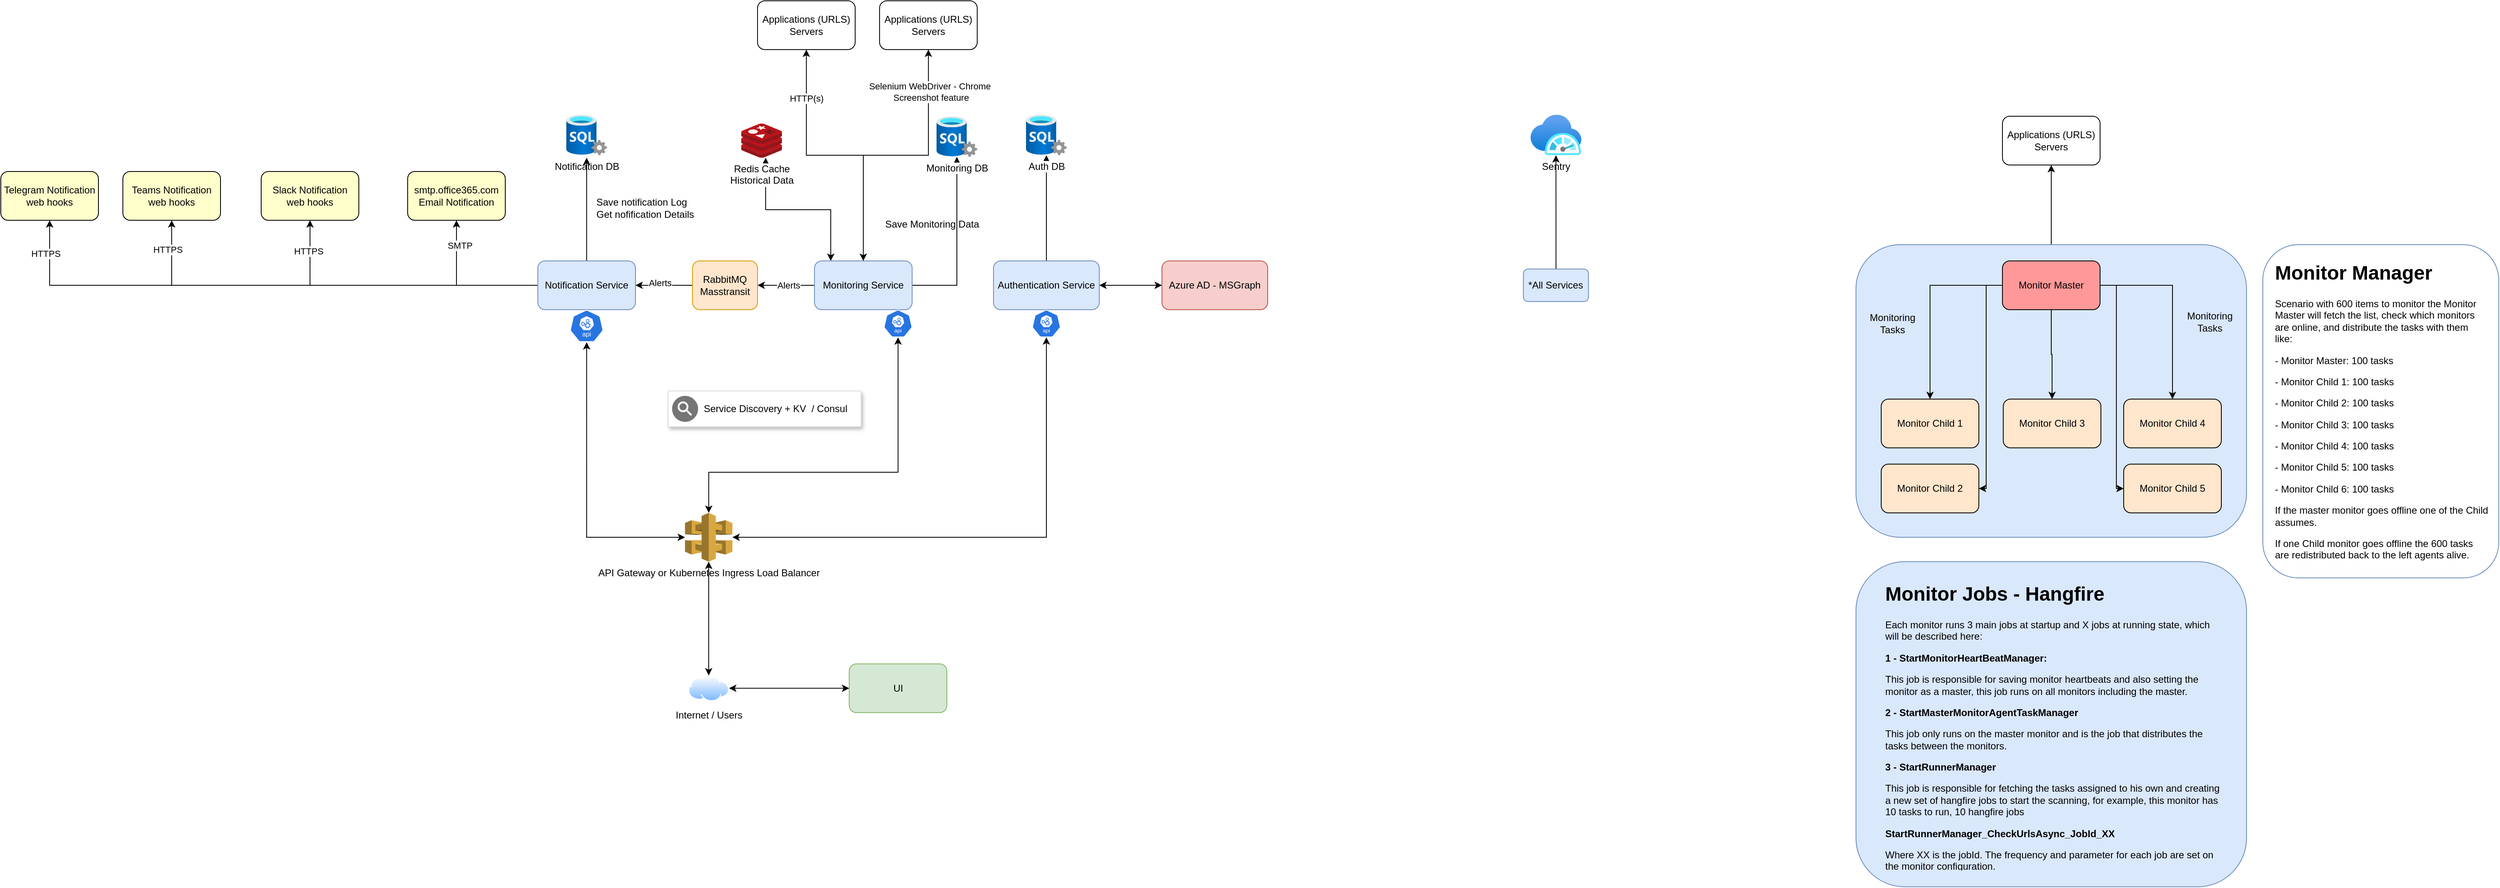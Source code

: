 <mxfile version="23.1.4" type="github">
  <diagram name="Página-1" id="EC5-yDx1gmlKd79TGFPl">
    <mxGraphModel dx="2261" dy="2084" grid="1" gridSize="10" guides="1" tooltips="1" connect="1" arrows="1" fold="1" page="1" pageScale="1" pageWidth="827" pageHeight="1169" math="0" shadow="0">
      <root>
        <mxCell id="0" />
        <mxCell id="1" parent="0" />
        <mxCell id="1MhiarmOQ1BAu21N2S9K-9" value="S" style="edgeStyle=orthogonalEdgeStyle;rounded=0;orthogonalLoop=1;jettySize=auto;html=1;entryX=1;entryY=0.5;entryDx=0;entryDy=0;" parent="1" source="1MhiarmOQ1BAu21N2S9K-2" target="1MhiarmOQ1BAu21N2S9K-8" edge="1">
          <mxGeometry relative="1" as="geometry" />
        </mxCell>
        <mxCell id="1MhiarmOQ1BAu21N2S9K-11" value="Alerts" style="edgeLabel;html=1;align=center;verticalAlign=middle;resizable=0;points=[];" parent="1MhiarmOQ1BAu21N2S9K-9" vertex="1" connectable="0">
          <mxGeometry x="-0.086" relative="1" as="geometry">
            <mxPoint as="offset" />
          </mxGeometry>
        </mxCell>
        <mxCell id="URw1oCdvZ4ZULjiAWeCE-17" style="edgeStyle=orthogonalEdgeStyle;rounded=0;orthogonalLoop=1;jettySize=auto;html=1;entryX=0.5;entryY=1;entryDx=0;entryDy=0;" parent="1" source="1MhiarmOQ1BAu21N2S9K-2" target="URw1oCdvZ4ZULjiAWeCE-16" edge="1">
          <mxGeometry relative="1" as="geometry" />
        </mxCell>
        <mxCell id="vqQ0VsHs9EydCFRSuEvc-1" value="HTTP(s)" style="edgeLabel;html=1;align=center;verticalAlign=middle;resizable=0;points=[];" vertex="1" connectable="0" parent="URw1oCdvZ4ZULjiAWeCE-17">
          <mxGeometry x="0.269" y="1" relative="1" as="geometry">
            <mxPoint x="1" y="-61" as="offset" />
          </mxGeometry>
        </mxCell>
        <mxCell id="URw1oCdvZ4ZULjiAWeCE-18" style="edgeStyle=orthogonalEdgeStyle;rounded=0;orthogonalLoop=1;jettySize=auto;html=1;" parent="1" source="1MhiarmOQ1BAu21N2S9K-2" target="1MhiarmOQ1BAu21N2S9K-5" edge="1">
          <mxGeometry relative="1" as="geometry" />
        </mxCell>
        <mxCell id="I3jezIKi--hEiTG_am1P-2" style="edgeStyle=orthogonalEdgeStyle;rounded=0;orthogonalLoop=1;jettySize=auto;html=1;startArrow=classic;startFill=1;" parent="1" source="1MhiarmOQ1BAu21N2S9K-2" target="I3jezIKi--hEiTG_am1P-1" edge="1">
          <mxGeometry relative="1" as="geometry">
            <Array as="points">
              <mxPoint x="420" y="167" />
              <mxPoint x="340" y="167" />
            </Array>
          </mxGeometry>
        </mxCell>
        <mxCell id="vqQ0VsHs9EydCFRSuEvc-3" style="edgeStyle=orthogonalEdgeStyle;rounded=0;orthogonalLoop=1;jettySize=auto;html=1;entryX=0.5;entryY=1;entryDx=0;entryDy=0;startArrow=classic;startFill=1;" edge="1" parent="1" source="1MhiarmOQ1BAu21N2S9K-2" target="vqQ0VsHs9EydCFRSuEvc-2">
          <mxGeometry relative="1" as="geometry" />
        </mxCell>
        <mxCell id="vqQ0VsHs9EydCFRSuEvc-4" value="Selenium WebDriver - Chrome&amp;nbsp;&lt;br&gt;Screenshot feature" style="edgeLabel;html=1;align=center;verticalAlign=middle;resizable=0;points=[];" vertex="1" connectable="0" parent="vqQ0VsHs9EydCFRSuEvc-3">
          <mxGeometry x="0.694" y="-3" relative="1" as="geometry">
            <mxPoint as="offset" />
          </mxGeometry>
        </mxCell>
        <mxCell id="1MhiarmOQ1BAu21N2S9K-2" value="Monitoring Service" style="rounded=1;whiteSpace=wrap;html=1;fillColor=#dae8fc;strokeColor=#6c8ebf;" parent="1" vertex="1">
          <mxGeometry x="400" y="230" width="120" height="60" as="geometry" />
        </mxCell>
        <mxCell id="1MhiarmOQ1BAu21N2S9K-3" value="UI" style="rounded=1;whiteSpace=wrap;html=1;fillColor=#d5e8d4;strokeColor=#82b366;" parent="1" vertex="1">
          <mxGeometry x="442.71" y="725.75" width="120" height="60" as="geometry" />
        </mxCell>
        <mxCell id="1MhiarmOQ1BAu21N2S9K-4" value="Notification DB" style="image;aspect=fixed;html=1;points=[];align=center;fontSize=12;image=img/lib/azure2/databases/SQL_Server.svg;" parent="1" vertex="1">
          <mxGeometry x="95" y="50" width="50" height="50" as="geometry" />
        </mxCell>
        <mxCell id="1MhiarmOQ1BAu21N2S9K-5" value="Monitoring DB" style="image;aspect=fixed;html=1;points=[];align=center;fontSize=12;image=img/lib/azure2/databases/SQL_Server.svg;" parent="1" vertex="1">
          <mxGeometry x="550" y="52" width="50" height="50" as="geometry" />
        </mxCell>
        <mxCell id="1MhiarmOQ1BAu21N2S9K-7" style="edgeStyle=orthogonalEdgeStyle;rounded=0;orthogonalLoop=1;jettySize=auto;html=1;entryX=0.5;entryY=1;entryDx=0;entryDy=0;strokeColor=none;startArrow=classic;startFill=1;" parent="1" source="1MhiarmOQ1BAu21N2S9K-6" target="1MhiarmOQ1BAu21N2S9K-3" edge="1">
          <mxGeometry relative="1" as="geometry" />
        </mxCell>
        <mxCell id="1MhiarmOQ1BAu21N2S9K-31" style="edgeStyle=orthogonalEdgeStyle;rounded=0;orthogonalLoop=1;jettySize=auto;html=1;entryX=0;entryY=0.5;entryDx=0;entryDy=0;startArrow=classic;startFill=1;" parent="1" source="1MhiarmOQ1BAu21N2S9K-6" target="1MhiarmOQ1BAu21N2S9K-3" edge="1">
          <mxGeometry relative="1" as="geometry" />
        </mxCell>
        <mxCell id="1MhiarmOQ1BAu21N2S9K-6" value="Internet / Users" style="image;aspect=fixed;perimeter=ellipsePerimeter;html=1;align=center;shadow=0;dashed=0;spacingTop=3;image=img/lib/active_directory/internet_cloud.svg;" parent="1" vertex="1">
          <mxGeometry x="245" y="740" width="50" height="31.5" as="geometry" />
        </mxCell>
        <mxCell id="1MhiarmOQ1BAu21N2S9K-10" style="edgeStyle=orthogonalEdgeStyle;rounded=0;orthogonalLoop=1;jettySize=auto;html=1;entryX=1;entryY=0.5;entryDx=0;entryDy=0;" parent="1" source="1MhiarmOQ1BAu21N2S9K-8" target="1MhiarmOQ1BAu21N2S9K-1" edge="1">
          <mxGeometry relative="1" as="geometry" />
        </mxCell>
        <mxCell id="1MhiarmOQ1BAu21N2S9K-12" value="Alerts" style="edgeLabel;html=1;align=center;verticalAlign=middle;resizable=0;points=[];" parent="1MhiarmOQ1BAu21N2S9K-10" vertex="1" connectable="0">
          <mxGeometry x="0.143" y="-3" relative="1" as="geometry">
            <mxPoint as="offset" />
          </mxGeometry>
        </mxCell>
        <mxCell id="1MhiarmOQ1BAu21N2S9K-8" value="RabbitMQ&lt;br&gt;Masstransit" style="rounded=1;whiteSpace=wrap;html=1;fillColor=#ffe6cc;strokeColor=#d79b00;" parent="1" vertex="1">
          <mxGeometry x="250" y="230" width="80" height="60" as="geometry" />
        </mxCell>
        <mxCell id="1MhiarmOQ1BAu21N2S9K-13" style="edgeStyle=orthogonalEdgeStyle;rounded=0;orthogonalLoop=1;jettySize=auto;html=1;entryX=0.5;entryY=1.06;entryDx=0;entryDy=0;entryPerimeter=0;" parent="1" source="1MhiarmOQ1BAu21N2S9K-1" target="1MhiarmOQ1BAu21N2S9K-4" edge="1">
          <mxGeometry relative="1" as="geometry" />
        </mxCell>
        <mxCell id="1MhiarmOQ1BAu21N2S9K-14" value="Save notification Log&lt;br&gt;Get nofification Details" style="text;html=1;strokeColor=none;fillColor=none;align=left;verticalAlign=middle;whiteSpace=wrap;rounded=0;" parent="1" vertex="1">
          <mxGeometry x="130" y="140" width="180" height="50" as="geometry" />
        </mxCell>
        <mxCell id="1MhiarmOQ1BAu21N2S9K-16" value="Save Monitoring Data" style="text;html=1;strokeColor=none;fillColor=none;align=left;verticalAlign=middle;whiteSpace=wrap;rounded=0;" parent="1" vertex="1">
          <mxGeometry x="485" y="160" width="130" height="50" as="geometry" />
        </mxCell>
        <mxCell id="1MhiarmOQ1BAu21N2S9K-18" value="" style="group;container=0;" parent="1" vertex="1" connectable="0">
          <mxGeometry x="60" y="230" width="120" height="110" as="geometry" />
        </mxCell>
        <mxCell id="bWFMUhMA222-z3urMpEF-5" style="edgeStyle=orthogonalEdgeStyle;rounded=0;orthogonalLoop=1;jettySize=auto;html=1;entryX=0.5;entryY=1;entryDx=0;entryDy=0;startArrow=classic;startFill=1;" parent="1" source="bWFMUhMA222-z3urMpEF-7" target="bWFMUhMA222-z3urMpEF-1" edge="1">
          <mxGeometry relative="1" as="geometry" />
        </mxCell>
        <mxCell id="1MhiarmOQ1BAu21N2S9K-22" value="API Gateway or Kubernetes Ingress Load Balancer" style="outlineConnect=0;dashed=0;verticalLabelPosition=bottom;verticalAlign=top;align=center;html=1;shape=mxgraph.aws3.api_gateway;fillColor=#D9A741;gradientColor=none;" parent="1" vertex="1">
          <mxGeometry x="240.88" y="540" width="58.25" height="60" as="geometry" />
        </mxCell>
        <mxCell id="1MhiarmOQ1BAu21N2S9K-23" style="edgeStyle=orthogonalEdgeStyle;rounded=0;orthogonalLoop=1;jettySize=auto;html=1;entryX=0.5;entryY=1;entryDx=0;entryDy=0;entryPerimeter=0;startArrow=classic;startFill=1;" parent="1" source="1MhiarmOQ1BAu21N2S9K-6" target="1MhiarmOQ1BAu21N2S9K-22" edge="1">
          <mxGeometry relative="1" as="geometry" />
        </mxCell>
        <mxCell id="1MhiarmOQ1BAu21N2S9K-24" style="edgeStyle=orthogonalEdgeStyle;rounded=0;orthogonalLoop=1;jettySize=auto;html=1;entryX=0.5;entryY=1;entryDx=0;entryDy=0;entryPerimeter=0;startArrow=classic;startFill=1;" parent="1" source="1MhiarmOQ1BAu21N2S9K-22" target="1MhiarmOQ1BAu21N2S9K-17" edge="1">
          <mxGeometry relative="1" as="geometry" />
        </mxCell>
        <mxCell id="1MhiarmOQ1BAu21N2S9K-28" value="" style="aspect=fixed;sketch=0;html=1;dashed=0;whitespace=wrap;fillColor=#2875E2;strokeColor=#ffffff;points=[[0.005,0.63,0],[0.1,0.2,0],[0.9,0.2,0],[0.5,0,0],[0.995,0.63,0],[0.72,0.99,0],[0.5,1,0],[0.28,0.99,0]];shape=mxgraph.kubernetes.icon2;kubernetesLabel=1;prIcon=api" parent="1" vertex="1">
          <mxGeometry x="485" y="290" width="35.42" height="34" as="geometry" />
        </mxCell>
        <mxCell id="1MhiarmOQ1BAu21N2S9K-29" style="edgeStyle=orthogonalEdgeStyle;rounded=0;orthogonalLoop=1;jettySize=auto;html=1;entryX=0.5;entryY=1;entryDx=0;entryDy=0;entryPerimeter=0;labelBorderColor=none;jumpStyle=arc;startArrow=classic;startFill=1;" parent="1" source="1MhiarmOQ1BAu21N2S9K-22" target="1MhiarmOQ1BAu21N2S9K-28" edge="1">
          <mxGeometry relative="1" as="geometry">
            <Array as="points">
              <mxPoint x="270" y="490" />
              <mxPoint x="503" y="490" />
            </Array>
          </mxGeometry>
        </mxCell>
        <mxCell id="1MhiarmOQ1BAu21N2S9K-32" value="" style="strokeColor=#dddddd;shadow=1;strokeWidth=1;rounded=1;absoluteArcSize=1;arcSize=2;" parent="1" vertex="1">
          <mxGeometry x="220" y="390" width="237.29" height="44" as="geometry" />
        </mxCell>
        <mxCell id="1MhiarmOQ1BAu21N2S9K-33" value="Service Discovery + KV&amp;nbsp; / Consul" style="sketch=0;dashed=0;connectable=0;html=1;fillColor=#757575;strokeColor=none;shape=mxgraph.gcp2.service_discovery;part=1;labelPosition=right;verticalLabelPosition=middle;align=left;verticalAlign=middle;spacingLeft=5;fontSize=12;" parent="1MhiarmOQ1BAu21N2S9K-32" vertex="1">
          <mxGeometry y="0.5" width="32" height="32" relative="1" as="geometry">
            <mxPoint x="5" y="-16" as="offset" />
          </mxGeometry>
        </mxCell>
        <mxCell id="bWFMUhMA222-z3urMpEF-3" style="edgeStyle=orthogonalEdgeStyle;rounded=0;orthogonalLoop=1;jettySize=auto;html=1;" parent="1" source="bWFMUhMA222-z3urMpEF-1" target="bWFMUhMA222-z3urMpEF-2" edge="1">
          <mxGeometry relative="1" as="geometry" />
        </mxCell>
        <mxCell id="bWFMUhMA222-z3urMpEF-9" style="edgeStyle=orthogonalEdgeStyle;rounded=0;orthogonalLoop=1;jettySize=auto;html=1;entryX=0;entryY=0.5;entryDx=0;entryDy=0;endArrow=classic;endFill=1;startArrow=classic;startFill=1;" parent="1" source="bWFMUhMA222-z3urMpEF-1" target="bWFMUhMA222-z3urMpEF-8" edge="1">
          <mxGeometry relative="1" as="geometry" />
        </mxCell>
        <mxCell id="bWFMUhMA222-z3urMpEF-1" value="Authentication Service" style="rounded=1;whiteSpace=wrap;html=1;fillColor=#dae8fc;strokeColor=#6c8ebf;" parent="1" vertex="1">
          <mxGeometry x="620" y="230" width="130" height="60" as="geometry" />
        </mxCell>
        <mxCell id="bWFMUhMA222-z3urMpEF-2" value="Auth DB" style="image;aspect=fixed;html=1;points=[];align=center;fontSize=12;image=img/lib/azure2/databases/SQL_Server.svg;" parent="1" vertex="1">
          <mxGeometry x="660" y="50" width="50" height="50" as="geometry" />
        </mxCell>
        <mxCell id="bWFMUhMA222-z3urMpEF-8" value="Azure AD - MSGraph" style="rounded=1;whiteSpace=wrap;html=1;fillColor=#f8cecc;strokeColor=#b85450;" parent="1" vertex="1">
          <mxGeometry x="827" y="230" width="130" height="60" as="geometry" />
        </mxCell>
        <mxCell id="Ju5GTjr9HhfrLoD8wo_W-2" style="edgeStyle=orthogonalEdgeStyle;rounded=0;orthogonalLoop=1;jettySize=auto;html=1;entryX=0.5;entryY=1;entryDx=0;entryDy=0;" parent="1" source="1MhiarmOQ1BAu21N2S9K-1" target="Ju5GTjr9HhfrLoD8wo_W-1" edge="1">
          <mxGeometry relative="1" as="geometry" />
        </mxCell>
        <mxCell id="URw1oCdvZ4ZULjiAWeCE-10" value="SMTP" style="edgeLabel;html=1;align=center;verticalAlign=middle;resizable=0;points=[];" parent="Ju5GTjr9HhfrLoD8wo_W-2" vertex="1" connectable="0">
          <mxGeometry x="0.657" y="-4" relative="1" as="geometry">
            <mxPoint as="offset" />
          </mxGeometry>
        </mxCell>
        <mxCell id="Ju5GTjr9HhfrLoD8wo_W-4" style="edgeStyle=orthogonalEdgeStyle;rounded=0;orthogonalLoop=1;jettySize=auto;html=1;" parent="1" source="1MhiarmOQ1BAu21N2S9K-1" target="Ju5GTjr9HhfrLoD8wo_W-3" edge="1">
          <mxGeometry relative="1" as="geometry" />
        </mxCell>
        <mxCell id="URw1oCdvZ4ZULjiAWeCE-11" value="HTTPS" style="edgeLabel;html=1;align=center;verticalAlign=middle;resizable=0;points=[];" parent="Ju5GTjr9HhfrLoD8wo_W-4" vertex="1" connectable="0">
          <mxGeometry x="0.789" y="2" relative="1" as="geometry">
            <mxPoint as="offset" />
          </mxGeometry>
        </mxCell>
        <mxCell id="Ju5GTjr9HhfrLoD8wo_W-6" style="edgeStyle=orthogonalEdgeStyle;rounded=0;orthogonalLoop=1;jettySize=auto;html=1;" parent="1" source="1MhiarmOQ1BAu21N2S9K-1" target="Ju5GTjr9HhfrLoD8wo_W-5" edge="1">
          <mxGeometry relative="1" as="geometry" />
        </mxCell>
        <mxCell id="URw1oCdvZ4ZULjiAWeCE-12" value="HTTPS" style="edgeLabel;html=1;align=center;verticalAlign=middle;resizable=0;points=[];" parent="Ju5GTjr9HhfrLoD8wo_W-6" vertex="1" connectable="0">
          <mxGeometry x="0.866" y="5" relative="1" as="geometry">
            <mxPoint as="offset" />
          </mxGeometry>
        </mxCell>
        <mxCell id="Ju5GTjr9HhfrLoD8wo_W-8" style="edgeStyle=orthogonalEdgeStyle;rounded=0;orthogonalLoop=1;jettySize=auto;html=1;entryX=0.5;entryY=1;entryDx=0;entryDy=0;" parent="1" source="1MhiarmOQ1BAu21N2S9K-1" target="Ju5GTjr9HhfrLoD8wo_W-7" edge="1">
          <mxGeometry relative="1" as="geometry" />
        </mxCell>
        <mxCell id="URw1oCdvZ4ZULjiAWeCE-13" value="HTTPS" style="edgeLabel;html=1;align=center;verticalAlign=middle;resizable=0;points=[];" parent="Ju5GTjr9HhfrLoD8wo_W-8" vertex="1" connectable="0">
          <mxGeometry x="0.881" y="5" relative="1" as="geometry">
            <mxPoint as="offset" />
          </mxGeometry>
        </mxCell>
        <mxCell id="1MhiarmOQ1BAu21N2S9K-1" value="Notification Service" style="rounded=1;whiteSpace=wrap;html=1;fillColor=#dae8fc;strokeColor=#6c8ebf;" parent="1" vertex="1">
          <mxGeometry x="60" y="230" width="120" height="60" as="geometry" />
        </mxCell>
        <mxCell id="1MhiarmOQ1BAu21N2S9K-17" value="" style="aspect=fixed;sketch=0;html=1;dashed=0;whitespace=wrap;fillColor=#2875E2;strokeColor=#ffffff;points=[[0.005,0.63,0],[0.1,0.2,0],[0.9,0.2,0],[0.5,0,0],[0.995,0.63,0],[0.72,0.99,0],[0.5,1,0],[0.28,0.99,0]];shape=mxgraph.kubernetes.icon2;kubernetesLabel=1;prIcon=api" parent="1" vertex="1">
          <mxGeometry x="99.17" y="290" width="41.67" height="40" as="geometry" />
        </mxCell>
        <mxCell id="Ju5GTjr9HhfrLoD8wo_W-1" value="smtp.office365.com&lt;br&gt;Email Notification" style="rounded=1;whiteSpace=wrap;html=1;fillColor=#FFFFCC;" parent="1" vertex="1">
          <mxGeometry x="-100" y="120" width="120" height="60" as="geometry" />
        </mxCell>
        <mxCell id="Ju5GTjr9HhfrLoD8wo_W-3" value="Slack Notification&lt;br&gt;web hooks" style="rounded=1;whiteSpace=wrap;html=1;fillColor=#FFFFCC;" parent="1" vertex="1">
          <mxGeometry x="-280" y="120" width="120" height="60" as="geometry" />
        </mxCell>
        <mxCell id="Ju5GTjr9HhfrLoD8wo_W-5" value="Teams Notification&lt;br&gt;web hooks" style="rounded=1;whiteSpace=wrap;html=1;fillColor=#FFFFCC;" parent="1" vertex="1">
          <mxGeometry x="-450" y="120" width="120" height="60" as="geometry" />
        </mxCell>
        <mxCell id="Ju5GTjr9HhfrLoD8wo_W-7" value="Telegram Notification&lt;br&gt;web hooks" style="rounded=1;whiteSpace=wrap;html=1;fillColor=#FFFFCC;" parent="1" vertex="1">
          <mxGeometry x="-600" y="120" width="120" height="60" as="geometry" />
        </mxCell>
        <mxCell id="URw1oCdvZ4ZULjiAWeCE-6" value="Sentry" style="image;aspect=fixed;html=1;points=[];align=center;fontSize=12;image=img/lib/azure2/monitor/SAP_Azure_Monitor.svg;" parent="1" vertex="1">
          <mxGeometry x="1280" y="50" width="62.5" height="50" as="geometry" />
        </mxCell>
        <mxCell id="URw1oCdvZ4ZULjiAWeCE-8" style="edgeStyle=orthogonalEdgeStyle;rounded=0;orthogonalLoop=1;jettySize=auto;html=1;" parent="1" source="URw1oCdvZ4ZULjiAWeCE-7" target="URw1oCdvZ4ZULjiAWeCE-6" edge="1">
          <mxGeometry relative="1" as="geometry" />
        </mxCell>
        <mxCell id="URw1oCdvZ4ZULjiAWeCE-7" value="*All Services" style="rounded=1;whiteSpace=wrap;html=1;fillColor=#dae8fc;strokeColor=#6c8ebf;" parent="1" vertex="1">
          <mxGeometry x="1271.25" y="240" width="80" height="40" as="geometry" />
        </mxCell>
        <mxCell id="URw1oCdvZ4ZULjiAWeCE-9" value="" style="edgeStyle=orthogonalEdgeStyle;rounded=0;orthogonalLoop=1;jettySize=auto;html=1;entryX=0.5;entryY=1;entryDx=0;entryDy=0;startArrow=classic;startFill=1;" parent="1" source="1MhiarmOQ1BAu21N2S9K-22" target="bWFMUhMA222-z3urMpEF-7" edge="1">
          <mxGeometry relative="1" as="geometry">
            <mxPoint x="299" y="570" as="sourcePoint" />
            <mxPoint x="685" y="290" as="targetPoint" />
          </mxGeometry>
        </mxCell>
        <mxCell id="bWFMUhMA222-z3urMpEF-7" value="" style="aspect=fixed;sketch=0;html=1;dashed=0;whitespace=wrap;fillColor=#2875E2;strokeColor=#ffffff;points=[[0.005,0.63,0],[0.1,0.2,0],[0.9,0.2,0],[0.5,0,0],[0.995,0.63,0],[0.72,0.99,0],[0.5,1,0],[0.28,0.99,0]];shape=mxgraph.kubernetes.icon2;kubernetesLabel=1;prIcon=api" parent="1" vertex="1">
          <mxGeometry x="667.29" y="290" width="35.42" height="34" as="geometry" />
        </mxCell>
        <mxCell id="URw1oCdvZ4ZULjiAWeCE-16" value="Applications (URLS)&lt;br&gt;Servers" style="rounded=1;whiteSpace=wrap;html=1;" parent="1" vertex="1">
          <mxGeometry x="330" y="-90" width="120" height="60" as="geometry" />
        </mxCell>
        <mxCell id="URw1oCdvZ4ZULjiAWeCE-36" style="edgeStyle=orthogonalEdgeStyle;rounded=0;orthogonalLoop=1;jettySize=auto;html=1;" parent="1" source="URw1oCdvZ4ZULjiAWeCE-20" target="URw1oCdvZ4ZULjiAWeCE-21" edge="1">
          <mxGeometry relative="1" as="geometry" />
        </mxCell>
        <mxCell id="URw1oCdvZ4ZULjiAWeCE-20" value="" style="rounded=1;whiteSpace=wrap;html=1;fillColor=#dae8fc;strokeColor=#6c8ebf;" parent="1" vertex="1">
          <mxGeometry x="1680" y="210" width="480" height="360" as="geometry" />
        </mxCell>
        <mxCell id="URw1oCdvZ4ZULjiAWeCE-21" value="Applications (URLS)&lt;br&gt;Servers" style="rounded=1;whiteSpace=wrap;html=1;" parent="1" vertex="1">
          <mxGeometry x="1860" y="52" width="120" height="60" as="geometry" />
        </mxCell>
        <mxCell id="URw1oCdvZ4ZULjiAWeCE-30" style="edgeStyle=orthogonalEdgeStyle;rounded=0;orthogonalLoop=1;jettySize=auto;html=1;entryX=0.5;entryY=0;entryDx=0;entryDy=0;" parent="1" source="URw1oCdvZ4ZULjiAWeCE-22" target="URw1oCdvZ4ZULjiAWeCE-27" edge="1">
          <mxGeometry relative="1" as="geometry" />
        </mxCell>
        <mxCell id="URw1oCdvZ4ZULjiAWeCE-31" style="edgeStyle=orthogonalEdgeStyle;rounded=0;orthogonalLoop=1;jettySize=auto;html=1;entryX=0.5;entryY=0;entryDx=0;entryDy=0;" parent="1" source="URw1oCdvZ4ZULjiAWeCE-22" target="URw1oCdvZ4ZULjiAWeCE-23" edge="1">
          <mxGeometry relative="1" as="geometry" />
        </mxCell>
        <mxCell id="URw1oCdvZ4ZULjiAWeCE-35" style="edgeStyle=orthogonalEdgeStyle;rounded=0;orthogonalLoop=1;jettySize=auto;html=1;entryX=0.5;entryY=0;entryDx=0;entryDy=0;" parent="1" source="URw1oCdvZ4ZULjiAWeCE-22" target="URw1oCdvZ4ZULjiAWeCE-25" edge="1">
          <mxGeometry relative="1" as="geometry" />
        </mxCell>
        <mxCell id="URw1oCdvZ4ZULjiAWeCE-37" style="edgeStyle=orthogonalEdgeStyle;rounded=0;orthogonalLoop=1;jettySize=auto;html=1;entryX=0;entryY=0.5;entryDx=0;entryDy=0;" parent="1" source="URw1oCdvZ4ZULjiAWeCE-22" target="URw1oCdvZ4ZULjiAWeCE-28" edge="1">
          <mxGeometry relative="1" as="geometry">
            <Array as="points">
              <mxPoint x="2000" y="260" />
              <mxPoint x="2000" y="510" />
            </Array>
          </mxGeometry>
        </mxCell>
        <mxCell id="URw1oCdvZ4ZULjiAWeCE-38" style="edgeStyle=orthogonalEdgeStyle;rounded=0;orthogonalLoop=1;jettySize=auto;html=1;entryX=1;entryY=0.5;entryDx=0;entryDy=0;" parent="1" source="URw1oCdvZ4ZULjiAWeCE-22" target="URw1oCdvZ4ZULjiAWeCE-24" edge="1">
          <mxGeometry relative="1" as="geometry">
            <Array as="points">
              <mxPoint x="1840" y="260" />
              <mxPoint x="1840" y="510" />
            </Array>
          </mxGeometry>
        </mxCell>
        <mxCell id="URw1oCdvZ4ZULjiAWeCE-22" value="Monitor Master" style="rounded=1;whiteSpace=wrap;html=1;fillColor=#FF9999;" parent="1" vertex="1">
          <mxGeometry x="1860" y="230" width="120" height="60" as="geometry" />
        </mxCell>
        <mxCell id="URw1oCdvZ4ZULjiAWeCE-23" value="Monitor Child 1" style="rounded=1;whiteSpace=wrap;html=1;fillColor=#FFE6CC;" parent="1" vertex="1">
          <mxGeometry x="1711" y="400" width="120" height="60" as="geometry" />
        </mxCell>
        <mxCell id="URw1oCdvZ4ZULjiAWeCE-24" value="Monitor Child 2" style="rounded=1;whiteSpace=wrap;html=1;fillColor=#FFE6CC;" parent="1" vertex="1">
          <mxGeometry x="1711" y="480" width="120" height="60" as="geometry" />
        </mxCell>
        <mxCell id="URw1oCdvZ4ZULjiAWeCE-25" value="Monitor Child 3" style="rounded=1;whiteSpace=wrap;html=1;fillColor=#FFE6CC;" parent="1" vertex="1">
          <mxGeometry x="1861" y="400" width="120" height="60" as="geometry" />
        </mxCell>
        <mxCell id="URw1oCdvZ4ZULjiAWeCE-27" value="Monitor Child 4" style="rounded=1;whiteSpace=wrap;html=1;fillColor=#FFE6CC;" parent="1" vertex="1">
          <mxGeometry x="2009" y="400" width="120" height="60" as="geometry" />
        </mxCell>
        <mxCell id="URw1oCdvZ4ZULjiAWeCE-28" value="Monitor Child 5" style="rounded=1;whiteSpace=wrap;html=1;fillColor=#FFE6CC;" parent="1" vertex="1">
          <mxGeometry x="2009" y="480" width="120" height="60" as="geometry" />
        </mxCell>
        <mxCell id="URw1oCdvZ4ZULjiAWeCE-29" value="" style="rounded=1;whiteSpace=wrap;html=1;fillColor=#FFFFFF;strokeColor=#6c8ebf;" parent="1" vertex="1">
          <mxGeometry x="2180" y="210" width="290" height="410" as="geometry" />
        </mxCell>
        <mxCell id="URw1oCdvZ4ZULjiAWeCE-40" value="Monitoring Tasks" style="text;html=1;strokeColor=none;fillColor=none;align=center;verticalAlign=middle;whiteSpace=wrap;rounded=0;" parent="1" vertex="1">
          <mxGeometry x="2080" y="290" width="70" height="30" as="geometry" />
        </mxCell>
        <mxCell id="URw1oCdvZ4ZULjiAWeCE-41" value="Monitoring Tasks" style="text;html=1;strokeColor=none;fillColor=none;align=center;verticalAlign=middle;whiteSpace=wrap;rounded=0;" parent="1" vertex="1">
          <mxGeometry x="1690" y="292" width="70" height="30" as="geometry" />
        </mxCell>
        <mxCell id="URw1oCdvZ4ZULjiAWeCE-42" value="&lt;h1&gt;Monitor Manager&lt;/h1&gt;&lt;p&gt;Scenario with 600 items to monitor the Monitor Master will fetch the list, check which monitors are online, and distribute the tasks with them like:&lt;/p&gt;&lt;p&gt;- Monitor Master: 100 tasks&lt;/p&gt;&lt;p&gt;- Monitor Child 1: 100 tasks&lt;/p&gt;&lt;p&gt;- Monitor Child 2: 100 tasks&lt;/p&gt;&lt;p&gt;- Monitor Child 3: 100 tasks&lt;/p&gt;&lt;p&gt;- Monitor Child 4: 100 tasks&lt;/p&gt;&lt;p&gt;- Monitor Child 5: 100 tasks&lt;/p&gt;&lt;p&gt;- Monitor Child 6: 100 tasks&lt;/p&gt;&lt;p&gt;If the master monitor goes offline one of the Child assumes.&lt;/p&gt;&lt;p&gt;If one Child monitor goes offline the 600 tasks are redistributed back to the left agents alive.&lt;/p&gt;" style="text;html=1;strokeColor=none;fillColor=none;spacing=5;spacingTop=-20;whiteSpace=wrap;overflow=hidden;rounded=0;" parent="1" vertex="1">
          <mxGeometry x="2190" y="225" width="270" height="425" as="geometry" />
        </mxCell>
        <mxCell id="URw1oCdvZ4ZULjiAWeCE-43" value="" style="rounded=1;whiteSpace=wrap;html=1;fillColor=#dae8fc;strokeColor=#6c8ebf;" parent="1" vertex="1">
          <mxGeometry x="1680" y="600" width="480" height="400" as="geometry" />
        </mxCell>
        <mxCell id="URw1oCdvZ4ZULjiAWeCE-44" value="&lt;h1&gt;Monitor Jobs - Hangfire&lt;/h1&gt;&lt;p&gt;Each monitor runs 3 main jobs at startup and X jobs at running state, which will be described here:&lt;/p&gt;&lt;p&gt;&lt;b&gt;1 - StartMonitorHeartBeatManager:&lt;/b&gt;&lt;/p&gt;&lt;p&gt;This job is responsible for saving monitor heartbeats and also setting the monitor as a master, this job runs on all monitors including the master.&lt;/p&gt;&lt;p&gt;&lt;b&gt;2 - StartMasterMonitorAgentTaskManager&lt;/b&gt;&amp;nbsp;&lt;/p&gt;&lt;p&gt;This job only runs on the master monitor and is the job that distributes the tasks between the monitors.&lt;/p&gt;&lt;p&gt;&lt;b&gt;3 - StartRunnerManager&lt;/b&gt;&lt;/p&gt;&lt;p&gt;This job is responsible for fetching the tasks assigned to his own and creating a new set of hangfire jobs to start the scanning, for example, this monitor has 10 tasks to run, 10 hangfire jobs&amp;nbsp;&lt;/p&gt;&lt;p&gt;&lt;b&gt;StartRunnerManager_CheckUrlsAsync_JobId_XX&amp;nbsp;&lt;/b&gt;&lt;/p&gt;&lt;p&gt;Where XX is the jobId. The frequency and parameter for each job are set on the monitor configuration.&lt;/p&gt;" style="text;html=1;strokeColor=none;fillColor=none;spacing=5;spacingTop=-20;whiteSpace=wrap;overflow=hidden;rounded=0;" parent="1" vertex="1">
          <mxGeometry x="1711" y="620" width="419" height="360" as="geometry" />
        </mxCell>
        <mxCell id="I3jezIKi--hEiTG_am1P-1" value="Redis Cache&lt;br&gt;Historical Data" style="image;sketch=0;aspect=fixed;html=1;points=[];align=center;fontSize=12;image=img/lib/mscae/Cache_Redis_Product.svg;" parent="1" vertex="1">
          <mxGeometry x="310" y="61" width="50" height="42" as="geometry" />
        </mxCell>
        <mxCell id="vqQ0VsHs9EydCFRSuEvc-2" value="Applications (URLS)&lt;br&gt;Servers" style="rounded=1;whiteSpace=wrap;html=1;" vertex="1" parent="1">
          <mxGeometry x="480" y="-90" width="120" height="60" as="geometry" />
        </mxCell>
        <mxCell id="vqQ0VsHs9EydCFRSuEvc-7" value="" style="shape=image;html=1;verticalAlign=top;verticalLabelPosition=bottom;labelBackgroundColor=#ffffff;imageAspect=0;aspect=fixed;image=https://cdn2.iconfinder.com/data/icons/social-media-2189/48/17-Google_chrome-128.png" vertex="1" parent="1">
          <mxGeometry x="500" y="-20" width="30" height="30" as="geometry" />
        </mxCell>
      </root>
    </mxGraphModel>
  </diagram>
</mxfile>
